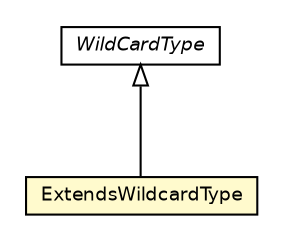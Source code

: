 #!/usr/local/bin/dot
#
# Class diagram 
# Generated by UMLGraph version 5.2 (http://www.umlgraph.org/)
#

digraph G {
	edge [fontname="Helvetica",fontsize=10,labelfontname="Helvetica",labelfontsize=10];
	node [fontname="Helvetica",fontsize=10,shape=plaintext];
	nodesep=0.25;
	ranksep=0.5;
	// chameleon.core.type.generics.WildCardType
	c29368 [label=<<table title="chameleon.core.type.generics.WildCardType" border="0" cellborder="1" cellspacing="0" cellpadding="2" port="p" href="./WildCardType.html">
		<tr><td><table border="0" cellspacing="0" cellpadding="1">
<tr><td align="center" balign="center"><font face="Helvetica-Oblique"> WildCardType </font></td></tr>
		</table></td></tr>
		</table>>, fontname="Helvetica", fontcolor="black", fontsize=9.0];
	// chameleon.core.type.generics.ExtendsWildcardType
	c29383 [label=<<table title="chameleon.core.type.generics.ExtendsWildcardType" border="0" cellborder="1" cellspacing="0" cellpadding="2" port="p" bgcolor="lemonChiffon" href="./ExtendsWildcardType.html">
		<tr><td><table border="0" cellspacing="0" cellpadding="1">
<tr><td align="center" balign="center"> ExtendsWildcardType </td></tr>
		</table></td></tr>
		</table>>, fontname="Helvetica", fontcolor="black", fontsize=9.0];
	//chameleon.core.type.generics.ExtendsWildcardType extends chameleon.core.type.generics.WildCardType
	c29368:p -> c29383:p [dir=back,arrowtail=empty];
}

